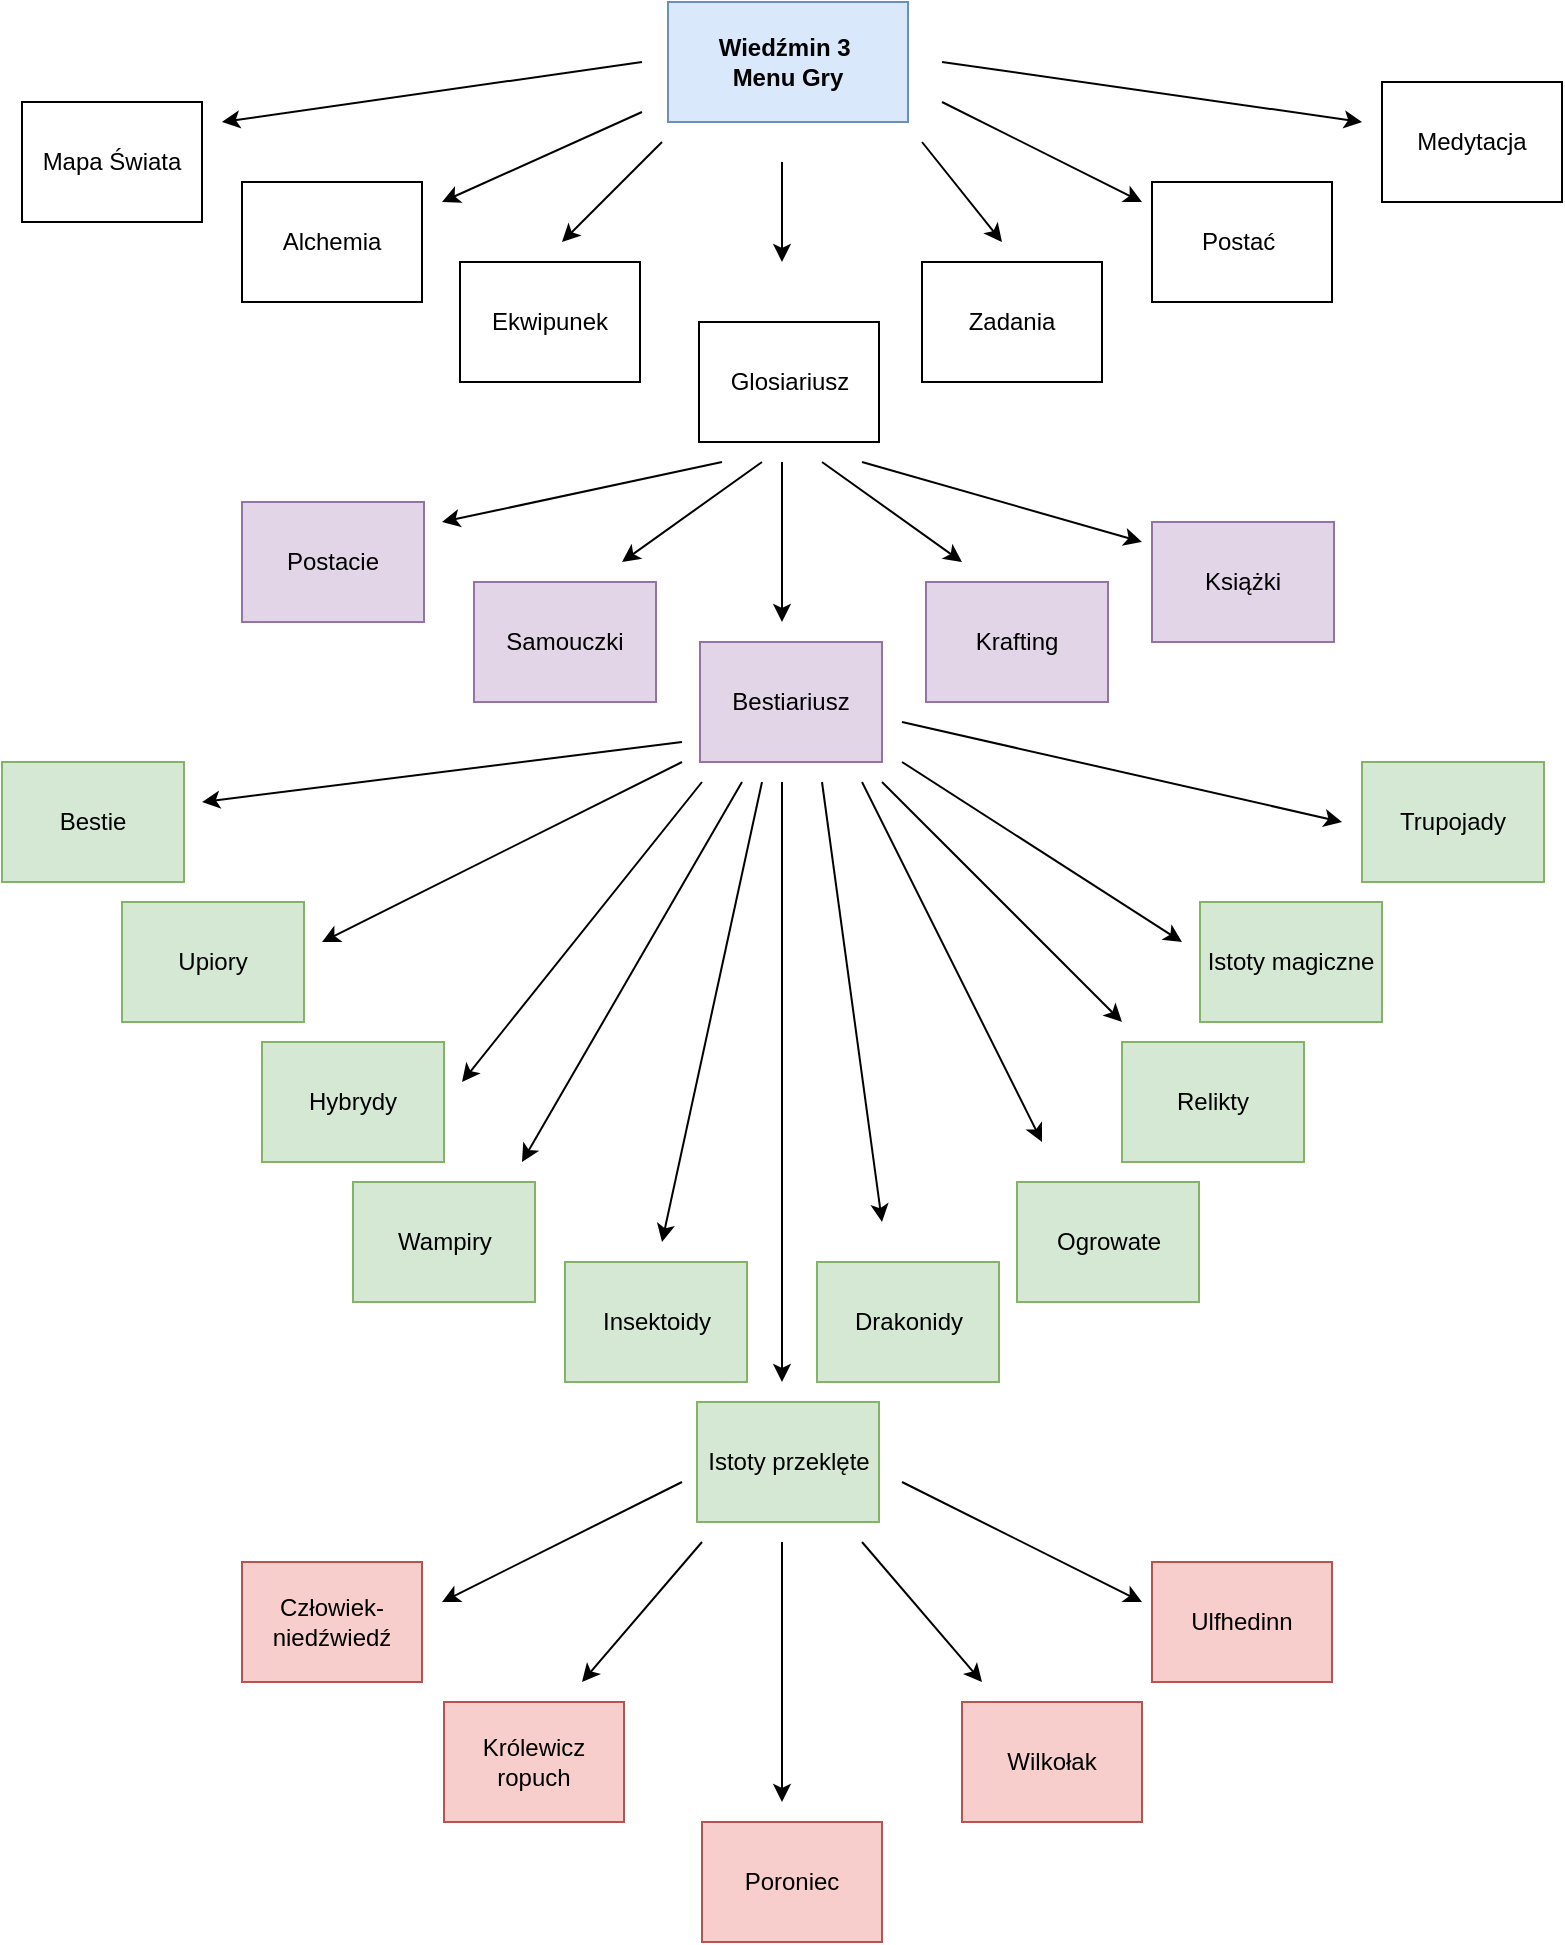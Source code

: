 <mxfile version="12.2.7" type="google" pages="1"><diagram id="v8Bgqfw3PsKlRIQbH95t" name="Page-1"><mxGraphModel dx="1021" dy="529" grid="1" gridSize="10" guides="1" tooltips="1" connect="1" arrows="1" fold="1" page="1" pageScale="1" pageWidth="827" pageHeight="1169" math="0" shadow="0"><root><mxCell id="0"/><mxCell id="1" parent="0"/><mxCell id="rtnHzzGraHZsRPMeBnD9-1" value="Wiedźmin 3&amp;nbsp;&lt;br&gt;Menu Gry" style="rounded=0;whiteSpace=wrap;html=1;fontStyle=1;fillColor=#dae8fc;strokeColor=#6c8ebf;" vertex="1" parent="1"><mxGeometry x="353" y="40" width="120" height="60" as="geometry"/></mxCell><mxCell id="rtnHzzGraHZsRPMeBnD9-3" value="Glosiariusz" style="rounded=0;whiteSpace=wrap;html=1;" vertex="1" parent="1"><mxGeometry x="368.5" y="200" width="90" height="60" as="geometry"/></mxCell><mxCell id="rtnHzzGraHZsRPMeBnD9-4" value="Alchemia" style="rounded=0;whiteSpace=wrap;html=1;" vertex="1" parent="1"><mxGeometry x="140" y="130" width="90" height="60" as="geometry"/></mxCell><mxCell id="rtnHzzGraHZsRPMeBnD9-5" value="Ekwipunek" style="rounded=0;whiteSpace=wrap;html=1;" vertex="1" parent="1"><mxGeometry x="249" y="170" width="90" height="60" as="geometry"/></mxCell><mxCell id="rtnHzzGraHZsRPMeBnD9-6" value="Medytacja" style="rounded=0;whiteSpace=wrap;html=1;" vertex="1" parent="1"><mxGeometry x="710" y="80" width="90" height="60" as="geometry"/></mxCell><mxCell id="rtnHzzGraHZsRPMeBnD9-7" value="Postać&amp;nbsp;" style="rounded=0;whiteSpace=wrap;html=1;" vertex="1" parent="1"><mxGeometry x="595" y="130" width="90" height="60" as="geometry"/></mxCell><mxCell id="rtnHzzGraHZsRPMeBnD9-8" value="Zadania" style="rounded=0;whiteSpace=wrap;html=1;" vertex="1" parent="1"><mxGeometry x="480" y="170" width="90" height="60" as="geometry"/></mxCell><mxCell id="rtnHzzGraHZsRPMeBnD9-9" value="Mapa Świata" style="rounded=0;whiteSpace=wrap;html=1;" vertex="1" parent="1"><mxGeometry x="30" y="90" width="90" height="60" as="geometry"/></mxCell><mxCell id="rtnHzzGraHZsRPMeBnD9-10" value="" style="endArrow=classic;html=1;" edge="1" parent="1"><mxGeometry width="50" height="50" relative="1" as="geometry"><mxPoint x="350" y="110" as="sourcePoint"/><mxPoint x="300" y="160" as="targetPoint"/></mxGeometry></mxCell><mxCell id="rtnHzzGraHZsRPMeBnD9-11" value="" style="endArrow=classic;html=1;" edge="1" parent="1"><mxGeometry width="50" height="50" relative="1" as="geometry"><mxPoint x="480" y="110" as="sourcePoint"/><mxPoint x="520" y="160" as="targetPoint"/></mxGeometry></mxCell><mxCell id="rtnHzzGraHZsRPMeBnD9-12" value="" style="endArrow=classic;html=1;" edge="1" parent="1"><mxGeometry width="50" height="50" relative="1" as="geometry"><mxPoint x="410" y="120" as="sourcePoint"/><mxPoint x="410" y="170" as="targetPoint"/></mxGeometry></mxCell><mxCell id="rtnHzzGraHZsRPMeBnD9-13" value="" style="endArrow=classic;html=1;" edge="1" parent="1"><mxGeometry width="50" height="50" relative="1" as="geometry"><mxPoint x="340" y="95" as="sourcePoint"/><mxPoint x="240" y="140" as="targetPoint"/></mxGeometry></mxCell><mxCell id="rtnHzzGraHZsRPMeBnD9-14" value="" style="endArrow=classic;html=1;" edge="1" parent="1"><mxGeometry width="50" height="50" relative="1" as="geometry"><mxPoint x="340" y="70" as="sourcePoint"/><mxPoint x="130" y="100" as="targetPoint"/></mxGeometry></mxCell><mxCell id="rtnHzzGraHZsRPMeBnD9-15" value="" style="endArrow=classic;html=1;" edge="1" parent="1"><mxGeometry width="50" height="50" relative="1" as="geometry"><mxPoint x="490" y="90" as="sourcePoint"/><mxPoint x="590" y="140" as="targetPoint"/></mxGeometry></mxCell><mxCell id="rtnHzzGraHZsRPMeBnD9-16" value="" style="endArrow=classic;html=1;" edge="1" parent="1"><mxGeometry width="50" height="50" relative="1" as="geometry"><mxPoint x="490" y="70" as="sourcePoint"/><mxPoint x="700" y="100" as="targetPoint"/></mxGeometry></mxCell><mxCell id="rtnHzzGraHZsRPMeBnD9-17" value="Bestiariusz" style="rounded=0;whiteSpace=wrap;html=1;fillColor=#e1d5e7;strokeColor=#9673a6;" vertex="1" parent="1"><mxGeometry x="369" y="360" width="91" height="60" as="geometry"/></mxCell><mxCell id="rtnHzzGraHZsRPMeBnD9-19" value="Samouczki" style="rounded=0;whiteSpace=wrap;html=1;fillColor=#e1d5e7;strokeColor=#9673a6;" vertex="1" parent="1"><mxGeometry x="256" y="330" width="91" height="60" as="geometry"/></mxCell><mxCell id="rtnHzzGraHZsRPMeBnD9-20" value="Postacie" style="rounded=0;whiteSpace=wrap;html=1;fillColor=#e1d5e7;strokeColor=#9673a6;" vertex="1" parent="1"><mxGeometry x="140" y="290" width="91" height="60" as="geometry"/></mxCell><mxCell id="rtnHzzGraHZsRPMeBnD9-21" value="Krafting" style="rounded=0;whiteSpace=wrap;html=1;fillColor=#e1d5e7;strokeColor=#9673a6;" vertex="1" parent="1"><mxGeometry x="482" y="330" width="91" height="60" as="geometry"/></mxCell><mxCell id="rtnHzzGraHZsRPMeBnD9-22" value="Książki" style="rounded=0;whiteSpace=wrap;html=1;fillColor=#e1d5e7;strokeColor=#9673a6;" vertex="1" parent="1"><mxGeometry x="595" y="300" width="91" height="60" as="geometry"/></mxCell><mxCell id="rtnHzzGraHZsRPMeBnD9-23" value="" style="endArrow=classic;html=1;" edge="1" parent="1"><mxGeometry width="50" height="50" relative="1" as="geometry"><mxPoint x="380" y="270" as="sourcePoint"/><mxPoint x="240" y="300" as="targetPoint"/></mxGeometry></mxCell><mxCell id="rtnHzzGraHZsRPMeBnD9-24" value="" style="endArrow=classic;html=1;" edge="1" parent="1"><mxGeometry width="50" height="50" relative="1" as="geometry"><mxPoint x="400" y="270" as="sourcePoint"/><mxPoint x="330" y="320" as="targetPoint"/></mxGeometry></mxCell><mxCell id="rtnHzzGraHZsRPMeBnD9-25" value="" style="endArrow=classic;html=1;" edge="1" parent="1"><mxGeometry width="50" height="50" relative="1" as="geometry"><mxPoint x="410" y="270" as="sourcePoint"/><mxPoint x="410" y="350" as="targetPoint"/></mxGeometry></mxCell><mxCell id="rtnHzzGraHZsRPMeBnD9-26" value="" style="endArrow=classic;html=1;" edge="1" parent="1"><mxGeometry width="50" height="50" relative="1" as="geometry"><mxPoint x="430" y="270" as="sourcePoint"/><mxPoint x="500" y="320" as="targetPoint"/></mxGeometry></mxCell><mxCell id="rtnHzzGraHZsRPMeBnD9-27" value="" style="endArrow=classic;html=1;" edge="1" parent="1"><mxGeometry width="50" height="50" relative="1" as="geometry"><mxPoint x="450" y="270" as="sourcePoint"/><mxPoint x="590" y="310" as="targetPoint"/></mxGeometry></mxCell><mxCell id="rtnHzzGraHZsRPMeBnD9-28" value="Bestie" style="rounded=0;whiteSpace=wrap;html=1;fillColor=#d5e8d4;strokeColor=#82b366;" vertex="1" parent="1"><mxGeometry x="20" y="420" width="91" height="60" as="geometry"/></mxCell><mxCell id="rtnHzzGraHZsRPMeBnD9-29" value="Drakonidy" style="rounded=0;whiteSpace=wrap;html=1;fillColor=#d5e8d4;strokeColor=#82b366;" vertex="1" parent="1"><mxGeometry x="427.5" y="670" width="91" height="60" as="geometry"/></mxCell><mxCell id="rtnHzzGraHZsRPMeBnD9-30" value="Hybrydy" style="rounded=0;whiteSpace=wrap;html=1;fillColor=#d5e8d4;strokeColor=#82b366;" vertex="1" parent="1"><mxGeometry x="150" y="560" width="91" height="60" as="geometry"/></mxCell><mxCell id="rtnHzzGraHZsRPMeBnD9-31" value="Insektoidy" style="rounded=0;whiteSpace=wrap;html=1;fillColor=#d5e8d4;strokeColor=#82b366;" vertex="1" parent="1"><mxGeometry x="301.5" y="670" width="91" height="60" as="geometry"/></mxCell><mxCell id="rtnHzzGraHZsRPMeBnD9-32" value="Istoty magiczne" style="rounded=0;whiteSpace=wrap;html=1;fillColor=#d5e8d4;strokeColor=#82b366;" vertex="1" parent="1"><mxGeometry x="619" y="490" width="91" height="60" as="geometry"/></mxCell><mxCell id="rtnHzzGraHZsRPMeBnD9-33" value="Istoty przeklęte" style="rounded=0;whiteSpace=wrap;html=1;fillColor=#d5e8d4;strokeColor=#82b366;" vertex="1" parent="1"><mxGeometry x="367.5" y="740" width="91" height="60" as="geometry"/></mxCell><mxCell id="rtnHzzGraHZsRPMeBnD9-34" value="Ogrowate&lt;br&gt;" style="rounded=0;whiteSpace=wrap;html=1;fillColor=#d5e8d4;strokeColor=#82b366;" vertex="1" parent="1"><mxGeometry x="527.5" y="630" width="91" height="60" as="geometry"/></mxCell><mxCell id="rtnHzzGraHZsRPMeBnD9-35" value="Relikty" style="rounded=0;whiteSpace=wrap;html=1;fillColor=#d5e8d4;strokeColor=#82b366;" vertex="1" parent="1"><mxGeometry x="580" y="560" width="91" height="60" as="geometry"/></mxCell><mxCell id="rtnHzzGraHZsRPMeBnD9-36" value="Trupojady" style="rounded=0;whiteSpace=wrap;html=1;fillColor=#d5e8d4;strokeColor=#82b366;" vertex="1" parent="1"><mxGeometry x="700" y="420" width="91" height="60" as="geometry"/></mxCell><mxCell id="rtnHzzGraHZsRPMeBnD9-37" value="Upiory" style="rounded=0;whiteSpace=wrap;html=1;fillColor=#d5e8d4;strokeColor=#82b366;" vertex="1" parent="1"><mxGeometry x="80" y="490" width="91" height="60" as="geometry"/></mxCell><mxCell id="rtnHzzGraHZsRPMeBnD9-38" value="Wampiry" style="rounded=0;whiteSpace=wrap;html=1;fillColor=#d5e8d4;strokeColor=#82b366;" vertex="1" parent="1"><mxGeometry x="195.5" y="630" width="91" height="60" as="geometry"/></mxCell><mxCell id="rtnHzzGraHZsRPMeBnD9-40" value="" style="endArrow=classic;html=1;" edge="1" parent="1"><mxGeometry width="50" height="50" relative="1" as="geometry"><mxPoint x="360" y="410" as="sourcePoint"/><mxPoint x="120" y="440" as="targetPoint"/></mxGeometry></mxCell><mxCell id="rtnHzzGraHZsRPMeBnD9-41" value="" style="endArrow=classic;html=1;" edge="1" parent="1"><mxGeometry width="50" height="50" relative="1" as="geometry"><mxPoint x="360" y="420" as="sourcePoint"/><mxPoint x="180" y="510" as="targetPoint"/></mxGeometry></mxCell><mxCell id="rtnHzzGraHZsRPMeBnD9-42" value="" style="endArrow=classic;html=1;" edge="1" parent="1"><mxGeometry width="50" height="50" relative="1" as="geometry"><mxPoint x="370" y="430" as="sourcePoint"/><mxPoint x="250" y="580" as="targetPoint"/></mxGeometry></mxCell><mxCell id="rtnHzzGraHZsRPMeBnD9-43" value="" style="endArrow=classic;html=1;" edge="1" parent="1"><mxGeometry width="50" height="50" relative="1" as="geometry"><mxPoint x="390" y="430" as="sourcePoint"/><mxPoint x="280" y="620" as="targetPoint"/></mxGeometry></mxCell><mxCell id="rtnHzzGraHZsRPMeBnD9-44" value="" style="endArrow=classic;html=1;" edge="1" parent="1"><mxGeometry width="50" height="50" relative="1" as="geometry"><mxPoint x="400" y="430" as="sourcePoint"/><mxPoint x="350" y="660" as="targetPoint"/></mxGeometry></mxCell><mxCell id="rtnHzzGraHZsRPMeBnD9-45" value="" style="endArrow=classic;html=1;" edge="1" parent="1"><mxGeometry width="50" height="50" relative="1" as="geometry"><mxPoint x="410" y="430" as="sourcePoint"/><mxPoint x="410" y="730" as="targetPoint"/></mxGeometry></mxCell><mxCell id="rtnHzzGraHZsRPMeBnD9-46" value="" style="endArrow=classic;html=1;" edge="1" parent="1"><mxGeometry width="50" height="50" relative="1" as="geometry"><mxPoint x="430" y="430" as="sourcePoint"/><mxPoint x="460" y="650" as="targetPoint"/></mxGeometry></mxCell><mxCell id="rtnHzzGraHZsRPMeBnD9-47" value="" style="endArrow=classic;html=1;" edge="1" parent="1"><mxGeometry width="50" height="50" relative="1" as="geometry"><mxPoint x="450" y="430" as="sourcePoint"/><mxPoint x="540" y="610" as="targetPoint"/></mxGeometry></mxCell><mxCell id="rtnHzzGraHZsRPMeBnD9-48" value="" style="endArrow=classic;html=1;" edge="1" parent="1"><mxGeometry width="50" height="50" relative="1" as="geometry"><mxPoint x="460" y="430" as="sourcePoint"/><mxPoint x="580" y="550" as="targetPoint"/></mxGeometry></mxCell><mxCell id="rtnHzzGraHZsRPMeBnD9-49" value="" style="endArrow=classic;html=1;" edge="1" parent="1"><mxGeometry width="50" height="50" relative="1" as="geometry"><mxPoint x="470" y="420" as="sourcePoint"/><mxPoint x="610" y="510" as="targetPoint"/></mxGeometry></mxCell><mxCell id="rtnHzzGraHZsRPMeBnD9-50" value="" style="endArrow=classic;html=1;" edge="1" parent="1"><mxGeometry width="50" height="50" relative="1" as="geometry"><mxPoint x="470" y="400" as="sourcePoint"/><mxPoint x="690" y="450" as="targetPoint"/></mxGeometry></mxCell><mxCell id="rtnHzzGraHZsRPMeBnD9-52" value="Człowiek-niedźwiedź" style="rounded=0;whiteSpace=wrap;html=1;fillColor=#f8cecc;strokeColor=#b85450;" vertex="1" parent="1"><mxGeometry x="140" y="820" width="90" height="60" as="geometry"/></mxCell><mxCell id="rtnHzzGraHZsRPMeBnD9-53" value="Królewicz ropuch" style="rounded=0;whiteSpace=wrap;html=1;fillColor=#f8cecc;strokeColor=#b85450;" vertex="1" parent="1"><mxGeometry x="241" y="890" width="90" height="60" as="geometry"/></mxCell><mxCell id="rtnHzzGraHZsRPMeBnD9-54" value="Poroniec" style="rounded=0;whiteSpace=wrap;html=1;fillColor=#f8cecc;strokeColor=#b85450;" vertex="1" parent="1"><mxGeometry x="370" y="950" width="90" height="60" as="geometry"/></mxCell><mxCell id="rtnHzzGraHZsRPMeBnD9-55" value="Wilkołak" style="rounded=0;whiteSpace=wrap;html=1;fillColor=#f8cecc;strokeColor=#b85450;" vertex="1" parent="1"><mxGeometry x="500" y="890" width="90" height="60" as="geometry"/></mxCell><mxCell id="rtnHzzGraHZsRPMeBnD9-56" value="Ulfhedinn" style="rounded=0;whiteSpace=wrap;html=1;fillColor=#f8cecc;strokeColor=#b85450;" vertex="1" parent="1"><mxGeometry x="595" y="820" width="90" height="60" as="geometry"/></mxCell><mxCell id="rtnHzzGraHZsRPMeBnD9-57" value="" style="endArrow=classic;html=1;" edge="1" parent="1"><mxGeometry width="50" height="50" relative="1" as="geometry"><mxPoint x="360" y="780" as="sourcePoint"/><mxPoint x="240" y="840" as="targetPoint"/></mxGeometry></mxCell><mxCell id="rtnHzzGraHZsRPMeBnD9-58" value="" style="endArrow=classic;html=1;" edge="1" parent="1"><mxGeometry width="50" height="50" relative="1" as="geometry"><mxPoint x="370" y="810" as="sourcePoint"/><mxPoint x="310" y="880" as="targetPoint"/></mxGeometry></mxCell><mxCell id="rtnHzzGraHZsRPMeBnD9-59" value="" style="endArrow=classic;html=1;" edge="1" parent="1"><mxGeometry width="50" height="50" relative="1" as="geometry"><mxPoint x="410" y="810" as="sourcePoint"/><mxPoint x="410" y="940" as="targetPoint"/></mxGeometry></mxCell><mxCell id="rtnHzzGraHZsRPMeBnD9-60" value="" style="endArrow=classic;html=1;" edge="1" parent="1"><mxGeometry width="50" height="50" relative="1" as="geometry"><mxPoint x="450" y="810" as="sourcePoint"/><mxPoint x="510" y="880" as="targetPoint"/></mxGeometry></mxCell><mxCell id="rtnHzzGraHZsRPMeBnD9-61" value="" style="endArrow=classic;html=1;" edge="1" parent="1"><mxGeometry width="50" height="50" relative="1" as="geometry"><mxPoint x="470" y="780" as="sourcePoint"/><mxPoint x="590" y="840" as="targetPoint"/></mxGeometry></mxCell></root></mxGraphModel></diagram></mxfile>